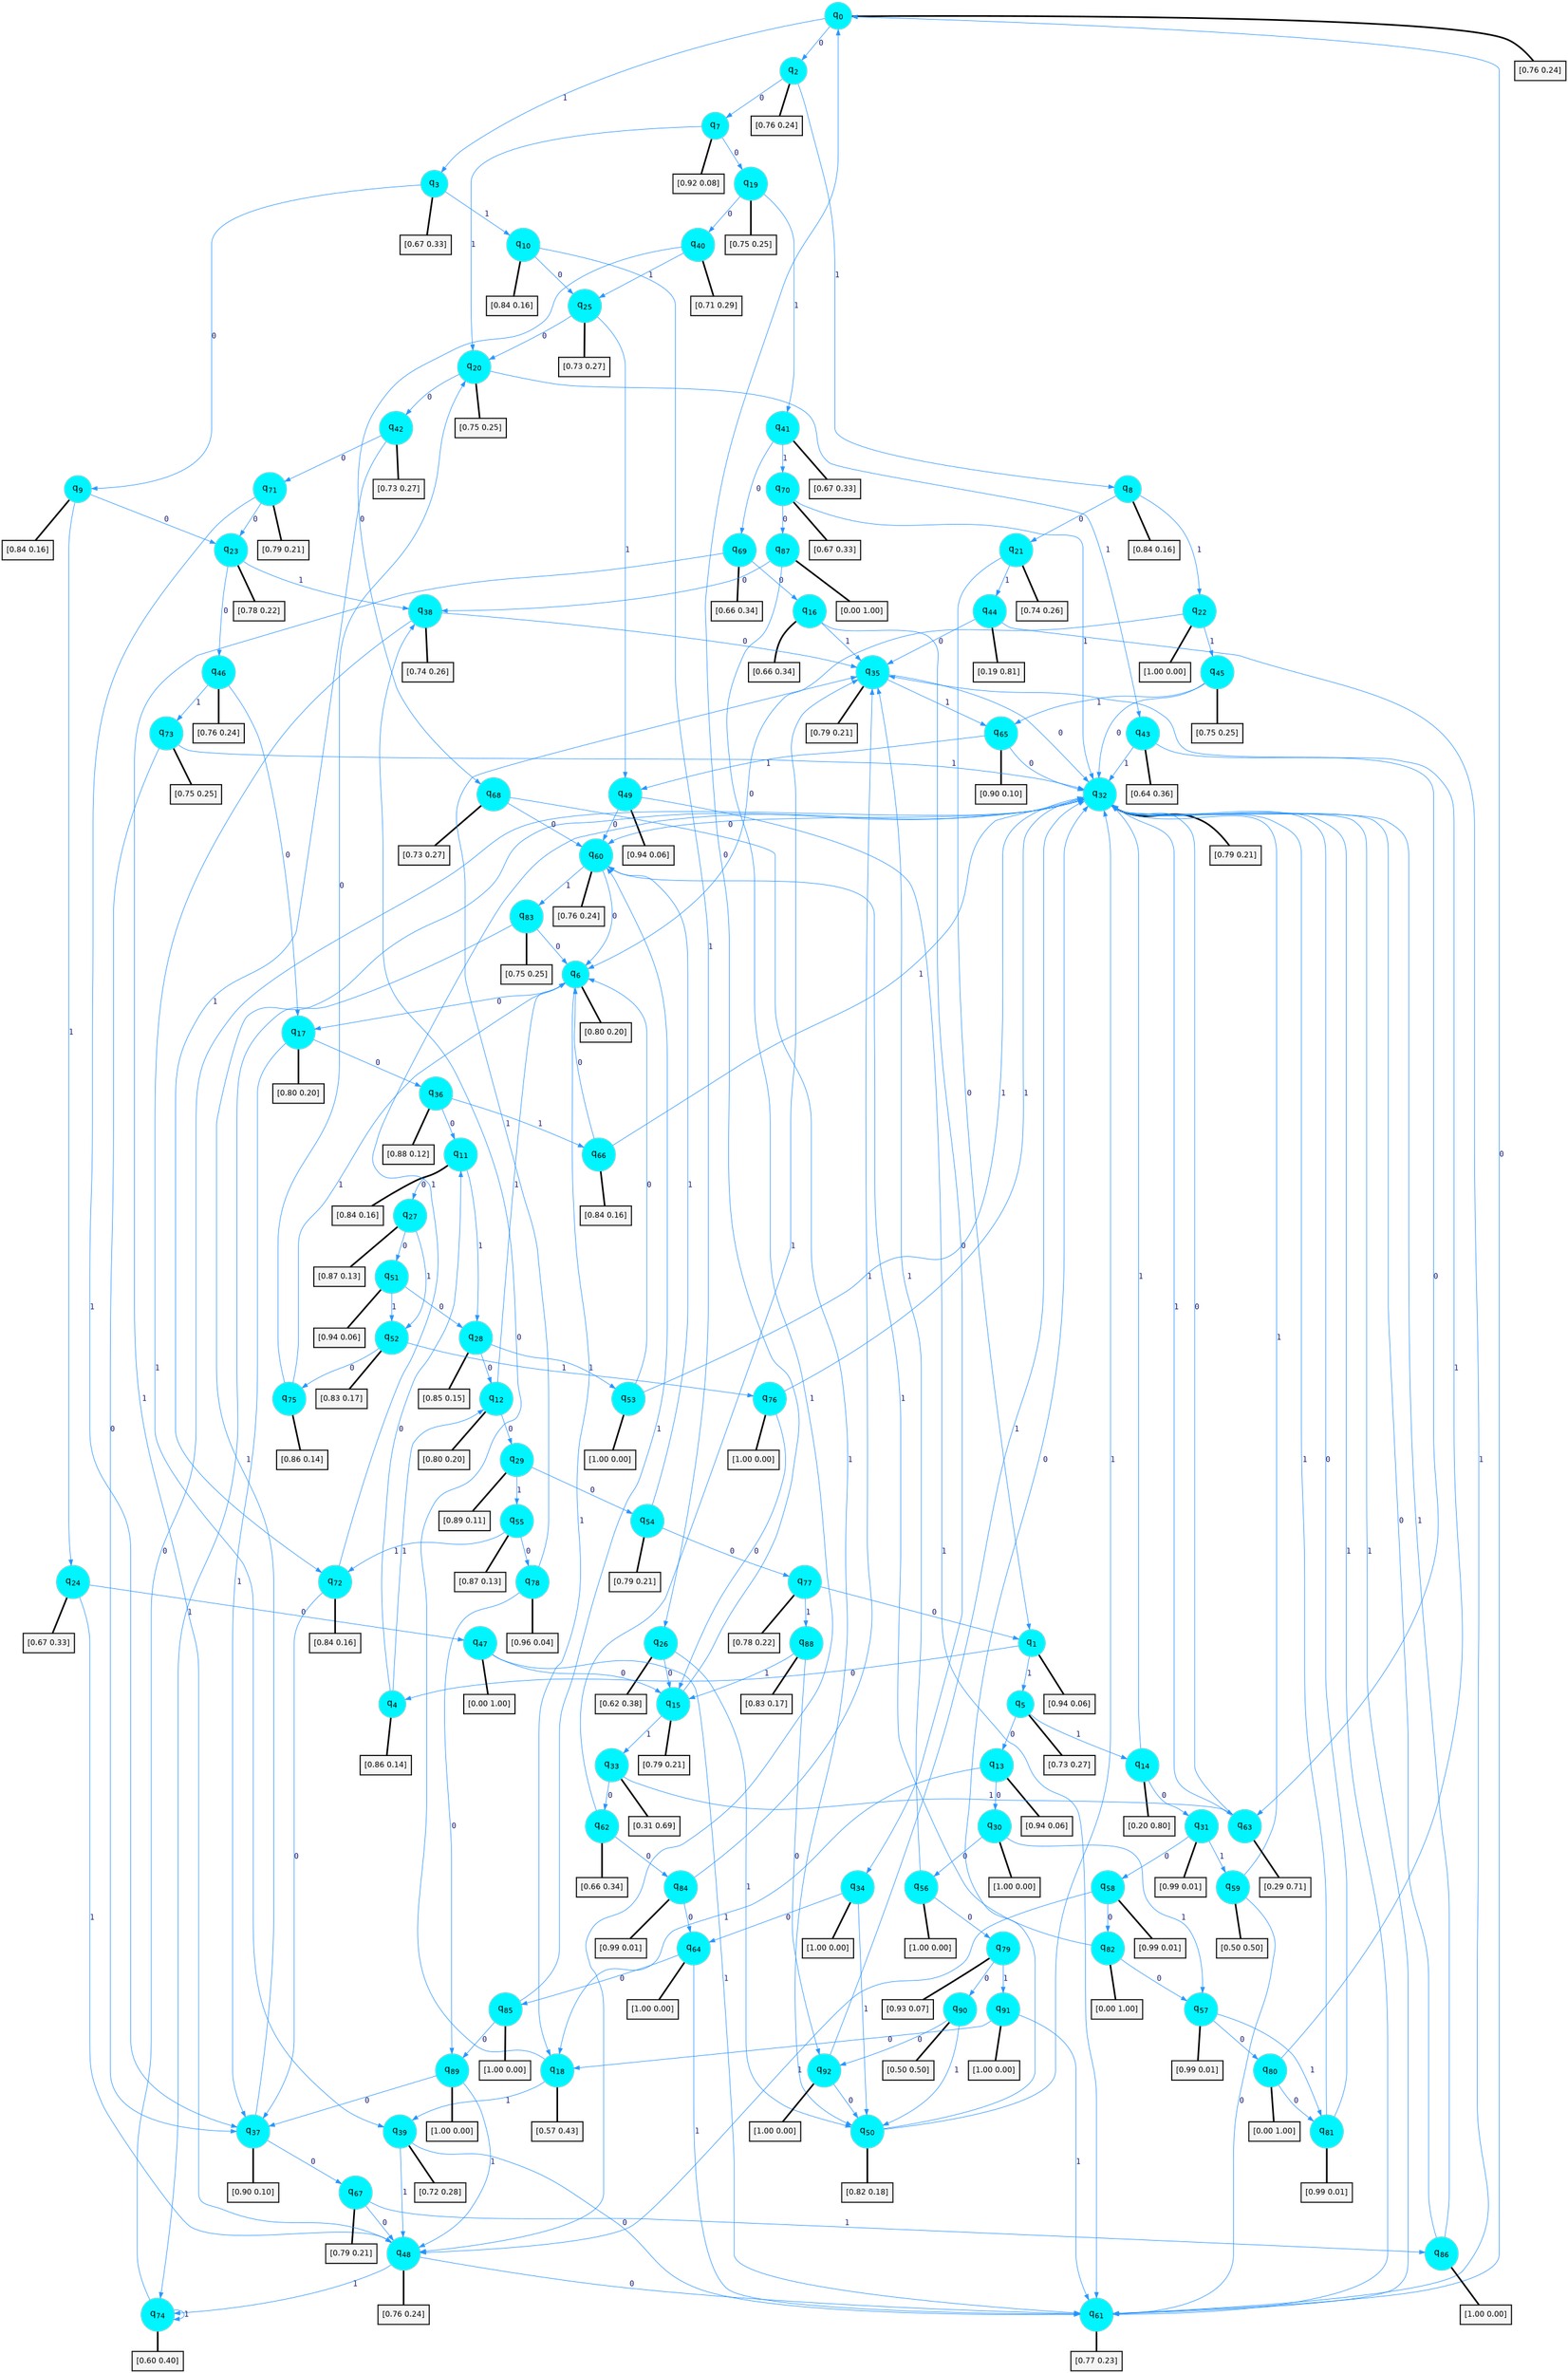 digraph G {
graph [
bgcolor=transparent, dpi=300, rankdir=TD, size="40,25"];
node [
color=gray, fillcolor=turquoise1, fontcolor=black, fontname=Helvetica, fontsize=16, fontweight=bold, shape=circle, style=filled];
edge [
arrowsize=1, color=dodgerblue1, fontcolor=midnightblue, fontname=courier, fontweight=bold, penwidth=1, style=solid, weight=20];
0[label=<q<SUB>0</SUB>>];
1[label=<q<SUB>1</SUB>>];
2[label=<q<SUB>2</SUB>>];
3[label=<q<SUB>3</SUB>>];
4[label=<q<SUB>4</SUB>>];
5[label=<q<SUB>5</SUB>>];
6[label=<q<SUB>6</SUB>>];
7[label=<q<SUB>7</SUB>>];
8[label=<q<SUB>8</SUB>>];
9[label=<q<SUB>9</SUB>>];
10[label=<q<SUB>10</SUB>>];
11[label=<q<SUB>11</SUB>>];
12[label=<q<SUB>12</SUB>>];
13[label=<q<SUB>13</SUB>>];
14[label=<q<SUB>14</SUB>>];
15[label=<q<SUB>15</SUB>>];
16[label=<q<SUB>16</SUB>>];
17[label=<q<SUB>17</SUB>>];
18[label=<q<SUB>18</SUB>>];
19[label=<q<SUB>19</SUB>>];
20[label=<q<SUB>20</SUB>>];
21[label=<q<SUB>21</SUB>>];
22[label=<q<SUB>22</SUB>>];
23[label=<q<SUB>23</SUB>>];
24[label=<q<SUB>24</SUB>>];
25[label=<q<SUB>25</SUB>>];
26[label=<q<SUB>26</SUB>>];
27[label=<q<SUB>27</SUB>>];
28[label=<q<SUB>28</SUB>>];
29[label=<q<SUB>29</SUB>>];
30[label=<q<SUB>30</SUB>>];
31[label=<q<SUB>31</SUB>>];
32[label=<q<SUB>32</SUB>>];
33[label=<q<SUB>33</SUB>>];
34[label=<q<SUB>34</SUB>>];
35[label=<q<SUB>35</SUB>>];
36[label=<q<SUB>36</SUB>>];
37[label=<q<SUB>37</SUB>>];
38[label=<q<SUB>38</SUB>>];
39[label=<q<SUB>39</SUB>>];
40[label=<q<SUB>40</SUB>>];
41[label=<q<SUB>41</SUB>>];
42[label=<q<SUB>42</SUB>>];
43[label=<q<SUB>43</SUB>>];
44[label=<q<SUB>44</SUB>>];
45[label=<q<SUB>45</SUB>>];
46[label=<q<SUB>46</SUB>>];
47[label=<q<SUB>47</SUB>>];
48[label=<q<SUB>48</SUB>>];
49[label=<q<SUB>49</SUB>>];
50[label=<q<SUB>50</SUB>>];
51[label=<q<SUB>51</SUB>>];
52[label=<q<SUB>52</SUB>>];
53[label=<q<SUB>53</SUB>>];
54[label=<q<SUB>54</SUB>>];
55[label=<q<SUB>55</SUB>>];
56[label=<q<SUB>56</SUB>>];
57[label=<q<SUB>57</SUB>>];
58[label=<q<SUB>58</SUB>>];
59[label=<q<SUB>59</SUB>>];
60[label=<q<SUB>60</SUB>>];
61[label=<q<SUB>61</SUB>>];
62[label=<q<SUB>62</SUB>>];
63[label=<q<SUB>63</SUB>>];
64[label=<q<SUB>64</SUB>>];
65[label=<q<SUB>65</SUB>>];
66[label=<q<SUB>66</SUB>>];
67[label=<q<SUB>67</SUB>>];
68[label=<q<SUB>68</SUB>>];
69[label=<q<SUB>69</SUB>>];
70[label=<q<SUB>70</SUB>>];
71[label=<q<SUB>71</SUB>>];
72[label=<q<SUB>72</SUB>>];
73[label=<q<SUB>73</SUB>>];
74[label=<q<SUB>74</SUB>>];
75[label=<q<SUB>75</SUB>>];
76[label=<q<SUB>76</SUB>>];
77[label=<q<SUB>77</SUB>>];
78[label=<q<SUB>78</SUB>>];
79[label=<q<SUB>79</SUB>>];
80[label=<q<SUB>80</SUB>>];
81[label=<q<SUB>81</SUB>>];
82[label=<q<SUB>82</SUB>>];
83[label=<q<SUB>83</SUB>>];
84[label=<q<SUB>84</SUB>>];
85[label=<q<SUB>85</SUB>>];
86[label=<q<SUB>86</SUB>>];
87[label=<q<SUB>87</SUB>>];
88[label=<q<SUB>88</SUB>>];
89[label=<q<SUB>89</SUB>>];
90[label=<q<SUB>90</SUB>>];
91[label=<q<SUB>91</SUB>>];
92[label=<q<SUB>92</SUB>>];
93[label="[0.76 0.24]", shape=box,fontcolor=black, fontname=Helvetica, fontsize=14, penwidth=2, fillcolor=whitesmoke,color=black];
94[label="[0.94 0.06]", shape=box,fontcolor=black, fontname=Helvetica, fontsize=14, penwidth=2, fillcolor=whitesmoke,color=black];
95[label="[0.76 0.24]", shape=box,fontcolor=black, fontname=Helvetica, fontsize=14, penwidth=2, fillcolor=whitesmoke,color=black];
96[label="[0.67 0.33]", shape=box,fontcolor=black, fontname=Helvetica, fontsize=14, penwidth=2, fillcolor=whitesmoke,color=black];
97[label="[0.86 0.14]", shape=box,fontcolor=black, fontname=Helvetica, fontsize=14, penwidth=2, fillcolor=whitesmoke,color=black];
98[label="[0.73 0.27]", shape=box,fontcolor=black, fontname=Helvetica, fontsize=14, penwidth=2, fillcolor=whitesmoke,color=black];
99[label="[0.80 0.20]", shape=box,fontcolor=black, fontname=Helvetica, fontsize=14, penwidth=2, fillcolor=whitesmoke,color=black];
100[label="[0.92 0.08]", shape=box,fontcolor=black, fontname=Helvetica, fontsize=14, penwidth=2, fillcolor=whitesmoke,color=black];
101[label="[0.84 0.16]", shape=box,fontcolor=black, fontname=Helvetica, fontsize=14, penwidth=2, fillcolor=whitesmoke,color=black];
102[label="[0.84 0.16]", shape=box,fontcolor=black, fontname=Helvetica, fontsize=14, penwidth=2, fillcolor=whitesmoke,color=black];
103[label="[0.84 0.16]", shape=box,fontcolor=black, fontname=Helvetica, fontsize=14, penwidth=2, fillcolor=whitesmoke,color=black];
104[label="[0.84 0.16]", shape=box,fontcolor=black, fontname=Helvetica, fontsize=14, penwidth=2, fillcolor=whitesmoke,color=black];
105[label="[0.80 0.20]", shape=box,fontcolor=black, fontname=Helvetica, fontsize=14, penwidth=2, fillcolor=whitesmoke,color=black];
106[label="[0.94 0.06]", shape=box,fontcolor=black, fontname=Helvetica, fontsize=14, penwidth=2, fillcolor=whitesmoke,color=black];
107[label="[0.20 0.80]", shape=box,fontcolor=black, fontname=Helvetica, fontsize=14, penwidth=2, fillcolor=whitesmoke,color=black];
108[label="[0.79 0.21]", shape=box,fontcolor=black, fontname=Helvetica, fontsize=14, penwidth=2, fillcolor=whitesmoke,color=black];
109[label="[0.66 0.34]", shape=box,fontcolor=black, fontname=Helvetica, fontsize=14, penwidth=2, fillcolor=whitesmoke,color=black];
110[label="[0.80 0.20]", shape=box,fontcolor=black, fontname=Helvetica, fontsize=14, penwidth=2, fillcolor=whitesmoke,color=black];
111[label="[0.57 0.43]", shape=box,fontcolor=black, fontname=Helvetica, fontsize=14, penwidth=2, fillcolor=whitesmoke,color=black];
112[label="[0.75 0.25]", shape=box,fontcolor=black, fontname=Helvetica, fontsize=14, penwidth=2, fillcolor=whitesmoke,color=black];
113[label="[0.75 0.25]", shape=box,fontcolor=black, fontname=Helvetica, fontsize=14, penwidth=2, fillcolor=whitesmoke,color=black];
114[label="[0.74 0.26]", shape=box,fontcolor=black, fontname=Helvetica, fontsize=14, penwidth=2, fillcolor=whitesmoke,color=black];
115[label="[1.00 0.00]", shape=box,fontcolor=black, fontname=Helvetica, fontsize=14, penwidth=2, fillcolor=whitesmoke,color=black];
116[label="[0.78 0.22]", shape=box,fontcolor=black, fontname=Helvetica, fontsize=14, penwidth=2, fillcolor=whitesmoke,color=black];
117[label="[0.67 0.33]", shape=box,fontcolor=black, fontname=Helvetica, fontsize=14, penwidth=2, fillcolor=whitesmoke,color=black];
118[label="[0.73 0.27]", shape=box,fontcolor=black, fontname=Helvetica, fontsize=14, penwidth=2, fillcolor=whitesmoke,color=black];
119[label="[0.62 0.38]", shape=box,fontcolor=black, fontname=Helvetica, fontsize=14, penwidth=2, fillcolor=whitesmoke,color=black];
120[label="[0.87 0.13]", shape=box,fontcolor=black, fontname=Helvetica, fontsize=14, penwidth=2, fillcolor=whitesmoke,color=black];
121[label="[0.85 0.15]", shape=box,fontcolor=black, fontname=Helvetica, fontsize=14, penwidth=2, fillcolor=whitesmoke,color=black];
122[label="[0.89 0.11]", shape=box,fontcolor=black, fontname=Helvetica, fontsize=14, penwidth=2, fillcolor=whitesmoke,color=black];
123[label="[1.00 0.00]", shape=box,fontcolor=black, fontname=Helvetica, fontsize=14, penwidth=2, fillcolor=whitesmoke,color=black];
124[label="[0.99 0.01]", shape=box,fontcolor=black, fontname=Helvetica, fontsize=14, penwidth=2, fillcolor=whitesmoke,color=black];
125[label="[0.79 0.21]", shape=box,fontcolor=black, fontname=Helvetica, fontsize=14, penwidth=2, fillcolor=whitesmoke,color=black];
126[label="[0.31 0.69]", shape=box,fontcolor=black, fontname=Helvetica, fontsize=14, penwidth=2, fillcolor=whitesmoke,color=black];
127[label="[1.00 0.00]", shape=box,fontcolor=black, fontname=Helvetica, fontsize=14, penwidth=2, fillcolor=whitesmoke,color=black];
128[label="[0.79 0.21]", shape=box,fontcolor=black, fontname=Helvetica, fontsize=14, penwidth=2, fillcolor=whitesmoke,color=black];
129[label="[0.88 0.12]", shape=box,fontcolor=black, fontname=Helvetica, fontsize=14, penwidth=2, fillcolor=whitesmoke,color=black];
130[label="[0.90 0.10]", shape=box,fontcolor=black, fontname=Helvetica, fontsize=14, penwidth=2, fillcolor=whitesmoke,color=black];
131[label="[0.74 0.26]", shape=box,fontcolor=black, fontname=Helvetica, fontsize=14, penwidth=2, fillcolor=whitesmoke,color=black];
132[label="[0.72 0.28]", shape=box,fontcolor=black, fontname=Helvetica, fontsize=14, penwidth=2, fillcolor=whitesmoke,color=black];
133[label="[0.71 0.29]", shape=box,fontcolor=black, fontname=Helvetica, fontsize=14, penwidth=2, fillcolor=whitesmoke,color=black];
134[label="[0.67 0.33]", shape=box,fontcolor=black, fontname=Helvetica, fontsize=14, penwidth=2, fillcolor=whitesmoke,color=black];
135[label="[0.73 0.27]", shape=box,fontcolor=black, fontname=Helvetica, fontsize=14, penwidth=2, fillcolor=whitesmoke,color=black];
136[label="[0.64 0.36]", shape=box,fontcolor=black, fontname=Helvetica, fontsize=14, penwidth=2, fillcolor=whitesmoke,color=black];
137[label="[0.19 0.81]", shape=box,fontcolor=black, fontname=Helvetica, fontsize=14, penwidth=2, fillcolor=whitesmoke,color=black];
138[label="[0.75 0.25]", shape=box,fontcolor=black, fontname=Helvetica, fontsize=14, penwidth=2, fillcolor=whitesmoke,color=black];
139[label="[0.76 0.24]", shape=box,fontcolor=black, fontname=Helvetica, fontsize=14, penwidth=2, fillcolor=whitesmoke,color=black];
140[label="[0.00 1.00]", shape=box,fontcolor=black, fontname=Helvetica, fontsize=14, penwidth=2, fillcolor=whitesmoke,color=black];
141[label="[0.76 0.24]", shape=box,fontcolor=black, fontname=Helvetica, fontsize=14, penwidth=2, fillcolor=whitesmoke,color=black];
142[label="[0.94 0.06]", shape=box,fontcolor=black, fontname=Helvetica, fontsize=14, penwidth=2, fillcolor=whitesmoke,color=black];
143[label="[0.82 0.18]", shape=box,fontcolor=black, fontname=Helvetica, fontsize=14, penwidth=2, fillcolor=whitesmoke,color=black];
144[label="[0.94 0.06]", shape=box,fontcolor=black, fontname=Helvetica, fontsize=14, penwidth=2, fillcolor=whitesmoke,color=black];
145[label="[0.83 0.17]", shape=box,fontcolor=black, fontname=Helvetica, fontsize=14, penwidth=2, fillcolor=whitesmoke,color=black];
146[label="[1.00 0.00]", shape=box,fontcolor=black, fontname=Helvetica, fontsize=14, penwidth=2, fillcolor=whitesmoke,color=black];
147[label="[0.79 0.21]", shape=box,fontcolor=black, fontname=Helvetica, fontsize=14, penwidth=2, fillcolor=whitesmoke,color=black];
148[label="[0.87 0.13]", shape=box,fontcolor=black, fontname=Helvetica, fontsize=14, penwidth=2, fillcolor=whitesmoke,color=black];
149[label="[1.00 0.00]", shape=box,fontcolor=black, fontname=Helvetica, fontsize=14, penwidth=2, fillcolor=whitesmoke,color=black];
150[label="[0.99 0.01]", shape=box,fontcolor=black, fontname=Helvetica, fontsize=14, penwidth=2, fillcolor=whitesmoke,color=black];
151[label="[0.99 0.01]", shape=box,fontcolor=black, fontname=Helvetica, fontsize=14, penwidth=2, fillcolor=whitesmoke,color=black];
152[label="[0.50 0.50]", shape=box,fontcolor=black, fontname=Helvetica, fontsize=14, penwidth=2, fillcolor=whitesmoke,color=black];
153[label="[0.76 0.24]", shape=box,fontcolor=black, fontname=Helvetica, fontsize=14, penwidth=2, fillcolor=whitesmoke,color=black];
154[label="[0.77 0.23]", shape=box,fontcolor=black, fontname=Helvetica, fontsize=14, penwidth=2, fillcolor=whitesmoke,color=black];
155[label="[0.66 0.34]", shape=box,fontcolor=black, fontname=Helvetica, fontsize=14, penwidth=2, fillcolor=whitesmoke,color=black];
156[label="[0.29 0.71]", shape=box,fontcolor=black, fontname=Helvetica, fontsize=14, penwidth=2, fillcolor=whitesmoke,color=black];
157[label="[1.00 0.00]", shape=box,fontcolor=black, fontname=Helvetica, fontsize=14, penwidth=2, fillcolor=whitesmoke,color=black];
158[label="[0.90 0.10]", shape=box,fontcolor=black, fontname=Helvetica, fontsize=14, penwidth=2, fillcolor=whitesmoke,color=black];
159[label="[0.84 0.16]", shape=box,fontcolor=black, fontname=Helvetica, fontsize=14, penwidth=2, fillcolor=whitesmoke,color=black];
160[label="[0.79 0.21]", shape=box,fontcolor=black, fontname=Helvetica, fontsize=14, penwidth=2, fillcolor=whitesmoke,color=black];
161[label="[0.73 0.27]", shape=box,fontcolor=black, fontname=Helvetica, fontsize=14, penwidth=2, fillcolor=whitesmoke,color=black];
162[label="[0.66 0.34]", shape=box,fontcolor=black, fontname=Helvetica, fontsize=14, penwidth=2, fillcolor=whitesmoke,color=black];
163[label="[0.67 0.33]", shape=box,fontcolor=black, fontname=Helvetica, fontsize=14, penwidth=2, fillcolor=whitesmoke,color=black];
164[label="[0.79 0.21]", shape=box,fontcolor=black, fontname=Helvetica, fontsize=14, penwidth=2, fillcolor=whitesmoke,color=black];
165[label="[0.84 0.16]", shape=box,fontcolor=black, fontname=Helvetica, fontsize=14, penwidth=2, fillcolor=whitesmoke,color=black];
166[label="[0.75 0.25]", shape=box,fontcolor=black, fontname=Helvetica, fontsize=14, penwidth=2, fillcolor=whitesmoke,color=black];
167[label="[0.60 0.40]", shape=box,fontcolor=black, fontname=Helvetica, fontsize=14, penwidth=2, fillcolor=whitesmoke,color=black];
168[label="[0.86 0.14]", shape=box,fontcolor=black, fontname=Helvetica, fontsize=14, penwidth=2, fillcolor=whitesmoke,color=black];
169[label="[1.00 0.00]", shape=box,fontcolor=black, fontname=Helvetica, fontsize=14, penwidth=2, fillcolor=whitesmoke,color=black];
170[label="[0.78 0.22]", shape=box,fontcolor=black, fontname=Helvetica, fontsize=14, penwidth=2, fillcolor=whitesmoke,color=black];
171[label="[0.96 0.04]", shape=box,fontcolor=black, fontname=Helvetica, fontsize=14, penwidth=2, fillcolor=whitesmoke,color=black];
172[label="[0.93 0.07]", shape=box,fontcolor=black, fontname=Helvetica, fontsize=14, penwidth=2, fillcolor=whitesmoke,color=black];
173[label="[0.00 1.00]", shape=box,fontcolor=black, fontname=Helvetica, fontsize=14, penwidth=2, fillcolor=whitesmoke,color=black];
174[label="[0.99 0.01]", shape=box,fontcolor=black, fontname=Helvetica, fontsize=14, penwidth=2, fillcolor=whitesmoke,color=black];
175[label="[0.00 1.00]", shape=box,fontcolor=black, fontname=Helvetica, fontsize=14, penwidth=2, fillcolor=whitesmoke,color=black];
176[label="[0.75 0.25]", shape=box,fontcolor=black, fontname=Helvetica, fontsize=14, penwidth=2, fillcolor=whitesmoke,color=black];
177[label="[0.99 0.01]", shape=box,fontcolor=black, fontname=Helvetica, fontsize=14, penwidth=2, fillcolor=whitesmoke,color=black];
178[label="[1.00 0.00]", shape=box,fontcolor=black, fontname=Helvetica, fontsize=14, penwidth=2, fillcolor=whitesmoke,color=black];
179[label="[1.00 0.00]", shape=box,fontcolor=black, fontname=Helvetica, fontsize=14, penwidth=2, fillcolor=whitesmoke,color=black];
180[label="[0.00 1.00]", shape=box,fontcolor=black, fontname=Helvetica, fontsize=14, penwidth=2, fillcolor=whitesmoke,color=black];
181[label="[0.83 0.17]", shape=box,fontcolor=black, fontname=Helvetica, fontsize=14, penwidth=2, fillcolor=whitesmoke,color=black];
182[label="[1.00 0.00]", shape=box,fontcolor=black, fontname=Helvetica, fontsize=14, penwidth=2, fillcolor=whitesmoke,color=black];
183[label="[0.50 0.50]", shape=box,fontcolor=black, fontname=Helvetica, fontsize=14, penwidth=2, fillcolor=whitesmoke,color=black];
184[label="[1.00 0.00]", shape=box,fontcolor=black, fontname=Helvetica, fontsize=14, penwidth=2, fillcolor=whitesmoke,color=black];
185[label="[1.00 0.00]", shape=box,fontcolor=black, fontname=Helvetica, fontsize=14, penwidth=2, fillcolor=whitesmoke,color=black];
0->2 [label=0];
0->3 [label=1];
0->93 [arrowhead=none, penwidth=3,color=black];
1->4 [label=0];
1->5 [label=1];
1->94 [arrowhead=none, penwidth=3,color=black];
2->7 [label=0];
2->8 [label=1];
2->95 [arrowhead=none, penwidth=3,color=black];
3->9 [label=0];
3->10 [label=1];
3->96 [arrowhead=none, penwidth=3,color=black];
4->11 [label=0];
4->12 [label=1];
4->97 [arrowhead=none, penwidth=3,color=black];
5->13 [label=0];
5->14 [label=1];
5->98 [arrowhead=none, penwidth=3,color=black];
6->17 [label=0];
6->18 [label=1];
6->99 [arrowhead=none, penwidth=3,color=black];
7->19 [label=0];
7->20 [label=1];
7->100 [arrowhead=none, penwidth=3,color=black];
8->21 [label=0];
8->22 [label=1];
8->101 [arrowhead=none, penwidth=3,color=black];
9->23 [label=0];
9->24 [label=1];
9->102 [arrowhead=none, penwidth=3,color=black];
10->25 [label=0];
10->26 [label=1];
10->103 [arrowhead=none, penwidth=3,color=black];
11->27 [label=0];
11->28 [label=1];
11->104 [arrowhead=none, penwidth=3,color=black];
12->29 [label=0];
12->6 [label=1];
12->105 [arrowhead=none, penwidth=3,color=black];
13->30 [label=0];
13->18 [label=1];
13->106 [arrowhead=none, penwidth=3,color=black];
14->31 [label=0];
14->32 [label=1];
14->107 [arrowhead=none, penwidth=3,color=black];
15->0 [label=0];
15->33 [label=1];
15->108 [arrowhead=none, penwidth=3,color=black];
16->34 [label=0];
16->35 [label=1];
16->109 [arrowhead=none, penwidth=3,color=black];
17->36 [label=0];
17->37 [label=1];
17->110 [arrowhead=none, penwidth=3,color=black];
18->38 [label=0];
18->39 [label=1];
18->111 [arrowhead=none, penwidth=3,color=black];
19->40 [label=0];
19->41 [label=1];
19->112 [arrowhead=none, penwidth=3,color=black];
20->42 [label=0];
20->43 [label=1];
20->113 [arrowhead=none, penwidth=3,color=black];
21->1 [label=0];
21->44 [label=1];
21->114 [arrowhead=none, penwidth=3,color=black];
22->6 [label=0];
22->45 [label=1];
22->115 [arrowhead=none, penwidth=3,color=black];
23->46 [label=0];
23->38 [label=1];
23->116 [arrowhead=none, penwidth=3,color=black];
24->47 [label=0];
24->48 [label=1];
24->117 [arrowhead=none, penwidth=3,color=black];
25->20 [label=0];
25->49 [label=1];
25->118 [arrowhead=none, penwidth=3,color=black];
26->15 [label=0];
26->50 [label=1];
26->119 [arrowhead=none, penwidth=3,color=black];
27->51 [label=0];
27->52 [label=1];
27->120 [arrowhead=none, penwidth=3,color=black];
28->12 [label=0];
28->53 [label=1];
28->121 [arrowhead=none, penwidth=3,color=black];
29->54 [label=0];
29->55 [label=1];
29->122 [arrowhead=none, penwidth=3,color=black];
30->56 [label=0];
30->57 [label=1];
30->123 [arrowhead=none, penwidth=3,color=black];
31->58 [label=0];
31->59 [label=1];
31->124 [arrowhead=none, penwidth=3,color=black];
32->60 [label=0];
32->61 [label=1];
32->125 [arrowhead=none, penwidth=3,color=black];
33->62 [label=0];
33->63 [label=1];
33->126 [arrowhead=none, penwidth=3,color=black];
34->64 [label=0];
34->50 [label=1];
34->127 [arrowhead=none, penwidth=3,color=black];
35->32 [label=0];
35->65 [label=1];
35->128 [arrowhead=none, penwidth=3,color=black];
36->11 [label=0];
36->66 [label=1];
36->129 [arrowhead=none, penwidth=3,color=black];
37->67 [label=0];
37->32 [label=1];
37->130 [arrowhead=none, penwidth=3,color=black];
38->35 [label=0];
38->39 [label=1];
38->131 [arrowhead=none, penwidth=3,color=black];
39->61 [label=0];
39->48 [label=1];
39->132 [arrowhead=none, penwidth=3,color=black];
40->68 [label=0];
40->25 [label=1];
40->133 [arrowhead=none, penwidth=3,color=black];
41->69 [label=0];
41->70 [label=1];
41->134 [arrowhead=none, penwidth=3,color=black];
42->71 [label=0];
42->72 [label=1];
42->135 [arrowhead=none, penwidth=3,color=black];
43->63 [label=0];
43->32 [label=1];
43->136 [arrowhead=none, penwidth=3,color=black];
44->35 [label=0];
44->61 [label=1];
44->137 [arrowhead=none, penwidth=3,color=black];
45->32 [label=0];
45->65 [label=1];
45->138 [arrowhead=none, penwidth=3,color=black];
46->17 [label=0];
46->73 [label=1];
46->139 [arrowhead=none, penwidth=3,color=black];
47->15 [label=0];
47->61 [label=1];
47->140 [arrowhead=none, penwidth=3,color=black];
48->61 [label=0];
48->74 [label=1];
48->141 [arrowhead=none, penwidth=3,color=black];
49->60 [label=0];
49->61 [label=1];
49->142 [arrowhead=none, penwidth=3,color=black];
50->32 [label=0];
50->32 [label=1];
50->143 [arrowhead=none, penwidth=3,color=black];
51->28 [label=0];
51->52 [label=1];
51->144 [arrowhead=none, penwidth=3,color=black];
52->75 [label=0];
52->76 [label=1];
52->145 [arrowhead=none, penwidth=3,color=black];
53->6 [label=0];
53->32 [label=1];
53->146 [arrowhead=none, penwidth=3,color=black];
54->77 [label=0];
54->60 [label=1];
54->147 [arrowhead=none, penwidth=3,color=black];
55->78 [label=0];
55->72 [label=1];
55->148 [arrowhead=none, penwidth=3,color=black];
56->79 [label=0];
56->35 [label=1];
56->149 [arrowhead=none, penwidth=3,color=black];
57->80 [label=0];
57->81 [label=1];
57->150 [arrowhead=none, penwidth=3,color=black];
58->82 [label=0];
58->48 [label=1];
58->151 [arrowhead=none, penwidth=3,color=black];
59->61 [label=0];
59->32 [label=1];
59->152 [arrowhead=none, penwidth=3,color=black];
60->6 [label=0];
60->83 [label=1];
60->153 [arrowhead=none, penwidth=3,color=black];
61->0 [label=0];
61->32 [label=1];
61->154 [arrowhead=none, penwidth=3,color=black];
62->84 [label=0];
62->35 [label=1];
62->155 [arrowhead=none, penwidth=3,color=black];
63->32 [label=0];
63->32 [label=1];
63->156 [arrowhead=none, penwidth=3,color=black];
64->85 [label=0];
64->61 [label=1];
64->157 [arrowhead=none, penwidth=3,color=black];
65->32 [label=0];
65->49 [label=1];
65->158 [arrowhead=none, penwidth=3,color=black];
66->6 [label=0];
66->32 [label=1];
66->159 [arrowhead=none, penwidth=3,color=black];
67->48 [label=0];
67->86 [label=1];
67->160 [arrowhead=none, penwidth=3,color=black];
68->60 [label=0];
68->50 [label=1];
68->161 [arrowhead=none, penwidth=3,color=black];
69->16 [label=0];
69->48 [label=1];
69->162 [arrowhead=none, penwidth=3,color=black];
70->87 [label=0];
70->32 [label=1];
70->163 [arrowhead=none, penwidth=3,color=black];
71->23 [label=0];
71->37 [label=1];
71->164 [arrowhead=none, penwidth=3,color=black];
72->37 [label=0];
72->32 [label=1];
72->165 [arrowhead=none, penwidth=3,color=black];
73->37 [label=0];
73->32 [label=1];
73->166 [arrowhead=none, penwidth=3,color=black];
74->32 [label=0];
74->74 [label=1];
74->167 [arrowhead=none, penwidth=3,color=black];
75->20 [label=0];
75->6 [label=1];
75->168 [arrowhead=none, penwidth=3,color=black];
76->15 [label=0];
76->32 [label=1];
76->169 [arrowhead=none, penwidth=3,color=black];
77->1 [label=0];
77->88 [label=1];
77->170 [arrowhead=none, penwidth=3,color=black];
78->89 [label=0];
78->35 [label=1];
78->171 [arrowhead=none, penwidth=3,color=black];
79->90 [label=0];
79->91 [label=1];
79->172 [arrowhead=none, penwidth=3,color=black];
80->81 [label=0];
80->35 [label=1];
80->173 [arrowhead=none, penwidth=3,color=black];
81->32 [label=0];
81->32 [label=1];
81->174 [arrowhead=none, penwidth=3,color=black];
82->57 [label=0];
82->60 [label=1];
82->175 [arrowhead=none, penwidth=3,color=black];
83->6 [label=0];
83->74 [label=1];
83->176 [arrowhead=none, penwidth=3,color=black];
84->64 [label=0];
84->35 [label=1];
84->177 [arrowhead=none, penwidth=3,color=black];
85->89 [label=0];
85->60 [label=1];
85->178 [arrowhead=none, penwidth=3,color=black];
86->32 [label=0];
86->32 [label=1];
86->179 [arrowhead=none, penwidth=3,color=black];
87->38 [label=0];
87->48 [label=1];
87->180 [arrowhead=none, penwidth=3,color=black];
88->92 [label=0];
88->15 [label=1];
88->181 [arrowhead=none, penwidth=3,color=black];
89->37 [label=0];
89->48 [label=1];
89->182 [arrowhead=none, penwidth=3,color=black];
90->92 [label=0];
90->50 [label=1];
90->183 [arrowhead=none, penwidth=3,color=black];
91->18 [label=0];
91->61 [label=1];
91->184 [arrowhead=none, penwidth=3,color=black];
92->50 [label=0];
92->32 [label=1];
92->185 [arrowhead=none, penwidth=3,color=black];
}
